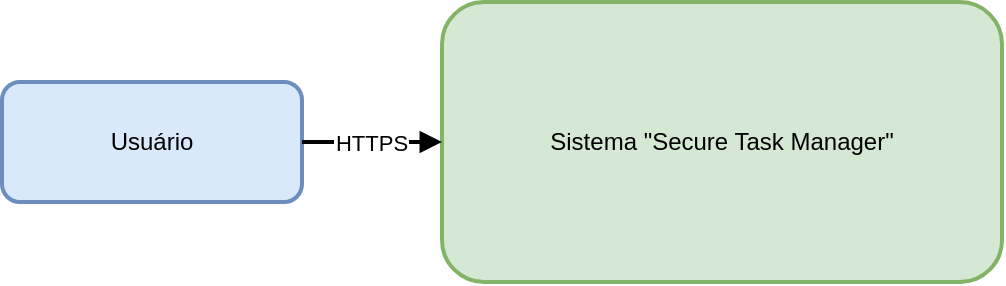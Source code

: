 <mxfile version="28.2.0">
  <diagram id="ctx-v3" name="Contexto (C4 L1) v3">
    <mxGraphModel dx="1175" dy="747" grid="1" gridSize="10" guides="1" tooltips="1" connect="1" arrows="1" fold="1" page="1" pageScale="1" pageWidth="1100" pageHeight="850" math="0" shadow="0">
      <root>
        <mxCell id="0" />
        <mxCell id="1" parent="0" />
        <mxCell id="user" value="Usuário" style="rounded=1;whiteSpace=wrap;html=1;strokeWidth=2;fillColor=#dae8fc;strokeColor=#6c8ebf;" parent="1" vertex="1">
          <mxGeometry x="60" y="260" width="150" height="60" as="geometry" />
        </mxCell>
        <mxCell id="system" value="Sistema &quot;Secure Task Manager&quot;" style="rounded=1;whiteSpace=wrap;html=1;strokeWidth=2;fillColor=#d5e8d4;strokeColor=#82b366;" parent="1" vertex="1">
          <mxGeometry x="280" y="220" width="280" height="140" as="geometry" />
        </mxCell>
        <mxCell id="e1" value="HTTPS" style="endArrow=block;endFill=1;strokeWidth=2;" parent="1" source="user" target="system" edge="1">
          <mxGeometry relative="1" as="geometry" />
        </mxCell>
      </root>
    </mxGraphModel>
  </diagram>
</mxfile>

